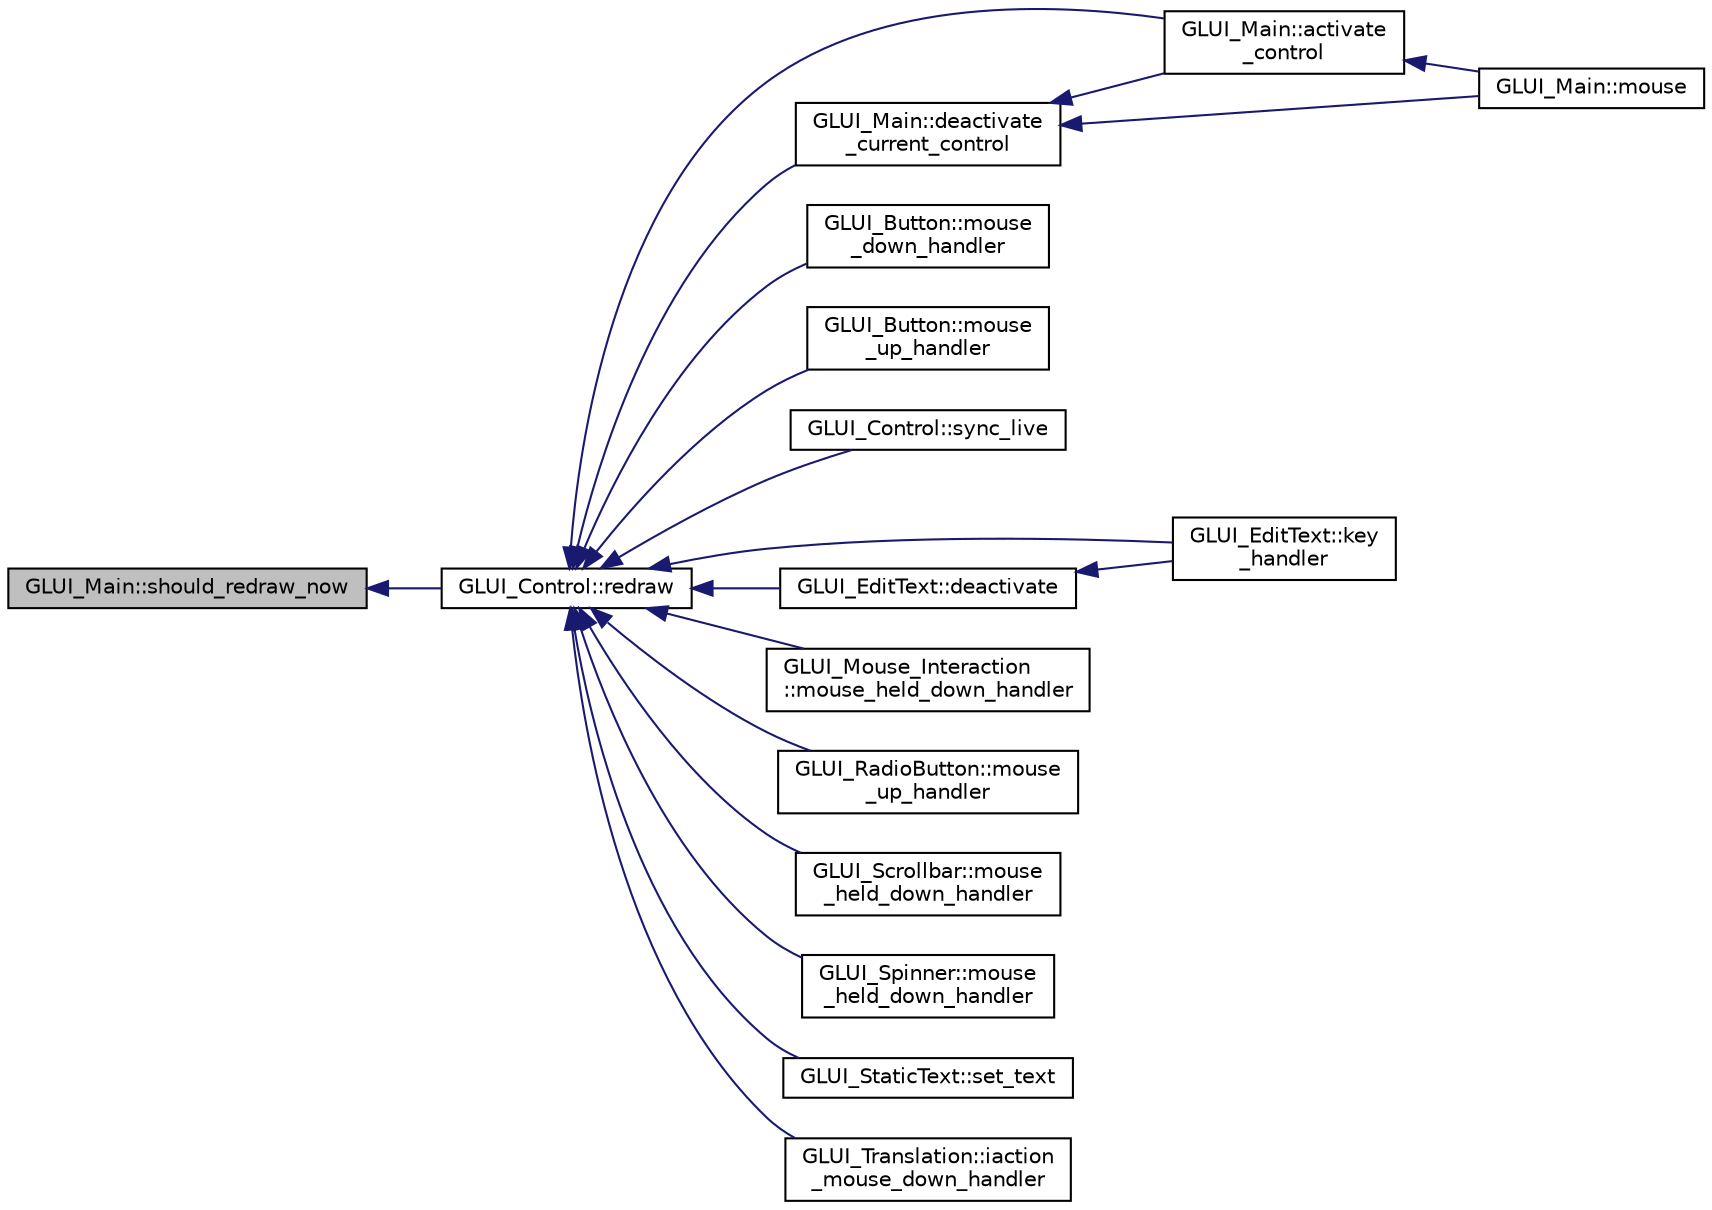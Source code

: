 digraph "GLUI_Main::should_redraw_now"
{
  edge [fontname="Helvetica",fontsize="10",labelfontname="Helvetica",labelfontsize="10"];
  node [fontname="Helvetica",fontsize="10",shape=record];
  rankdir="LR";
  Node1 [label="GLUI_Main::should_redraw_now",height=0.2,width=0.4,color="black", fillcolor="grey75", style="filled", fontcolor="black"];
  Node1 -> Node2 [dir="back",color="midnightblue",fontsize="10",style="solid",fontname="Helvetica"];
  Node2 [label="GLUI_Control::redraw",height=0.2,width=0.4,color="black", fillcolor="white", style="filled",URL="$class_g_l_u_i___control.html#a7777125cd866884377899df625bad6cd"];
  Node2 -> Node3 [dir="back",color="midnightblue",fontsize="10",style="solid",fontname="Helvetica"];
  Node3 [label="GLUI_Main::activate\l_control",height=0.2,width=0.4,color="black", fillcolor="white", style="filled",URL="$class_g_l_u_i___main.html#aafe506d2f17957f0ff81b7168d12428a"];
  Node3 -> Node4 [dir="back",color="midnightblue",fontsize="10",style="solid",fontname="Helvetica"];
  Node4 [label="GLUI_Main::mouse",height=0.2,width=0.4,color="black", fillcolor="white", style="filled",URL="$class_g_l_u_i___main.html#a4fb7819317131b79a65eeb414ab4e43b"];
  Node2 -> Node5 [dir="back",color="midnightblue",fontsize="10",style="solid",fontname="Helvetica"];
  Node5 [label="GLUI_Main::deactivate\l_current_control",height=0.2,width=0.4,color="black", fillcolor="white", style="filled",URL="$class_g_l_u_i___main.html#a819a4700253582ef4a49101c25b3a5a3"];
  Node5 -> Node4 [dir="back",color="midnightblue",fontsize="10",style="solid",fontname="Helvetica"];
  Node5 -> Node3 [dir="back",color="midnightblue",fontsize="10",style="solid",fontname="Helvetica"];
  Node2 -> Node6 [dir="back",color="midnightblue",fontsize="10",style="solid",fontname="Helvetica"];
  Node6 [label="GLUI_Button::mouse\l_down_handler",height=0.2,width=0.4,color="black", fillcolor="white", style="filled",URL="$class_g_l_u_i___button.html#ad049e31e22fddf61df229c6fcef80f27"];
  Node2 -> Node7 [dir="back",color="midnightblue",fontsize="10",style="solid",fontname="Helvetica"];
  Node7 [label="GLUI_Button::mouse\l_up_handler",height=0.2,width=0.4,color="black", fillcolor="white", style="filled",URL="$class_g_l_u_i___button.html#a731c78e9ae9fe92fe5e0eba47fc6c0cf"];
  Node2 -> Node8 [dir="back",color="midnightblue",fontsize="10",style="solid",fontname="Helvetica"];
  Node8 [label="GLUI_Control::sync_live",height=0.2,width=0.4,color="black", fillcolor="white", style="filled",URL="$class_g_l_u_i___control.html#a56a06a9b1272eb0a537ea01a6c002cf8"];
  Node2 -> Node9 [dir="back",color="midnightblue",fontsize="10",style="solid",fontname="Helvetica"];
  Node9 [label="GLUI_EditText::key\l_handler",height=0.2,width=0.4,color="black", fillcolor="white", style="filled",URL="$class_g_l_u_i___edit_text.html#a92fcd78877375cb2bba3b5e9f88635b6"];
  Node2 -> Node10 [dir="back",color="midnightblue",fontsize="10",style="solid",fontname="Helvetica"];
  Node10 [label="GLUI_EditText::deactivate",height=0.2,width=0.4,color="black", fillcolor="white", style="filled",URL="$class_g_l_u_i___edit_text.html#a4a83b7bc0b6d60e4fa0dd797b49255ab"];
  Node10 -> Node9 [dir="back",color="midnightblue",fontsize="10",style="solid",fontname="Helvetica"];
  Node2 -> Node11 [dir="back",color="midnightblue",fontsize="10",style="solid",fontname="Helvetica"];
  Node11 [label="GLUI_Mouse_Interaction\l::mouse_held_down_handler",height=0.2,width=0.4,color="black", fillcolor="white", style="filled",URL="$class_g_l_u_i___mouse___interaction.html#a91bf2ba2ff20dab94ef634e38fbfaa84"];
  Node2 -> Node12 [dir="back",color="midnightblue",fontsize="10",style="solid",fontname="Helvetica"];
  Node12 [label="GLUI_RadioButton::mouse\l_up_handler",height=0.2,width=0.4,color="black", fillcolor="white", style="filled",URL="$class_g_l_u_i___radio_button.html#a2d6e08dc0802146227e8cd4f4d5ef571"];
  Node2 -> Node13 [dir="back",color="midnightblue",fontsize="10",style="solid",fontname="Helvetica"];
  Node13 [label="GLUI_Scrollbar::mouse\l_held_down_handler",height=0.2,width=0.4,color="black", fillcolor="white", style="filled",URL="$class_g_l_u_i___scrollbar.html#a7ab8e938ca0cbd466bf1951afc4397f8"];
  Node2 -> Node14 [dir="back",color="midnightblue",fontsize="10",style="solid",fontname="Helvetica"];
  Node14 [label="GLUI_Spinner::mouse\l_held_down_handler",height=0.2,width=0.4,color="black", fillcolor="white", style="filled",URL="$class_g_l_u_i___spinner.html#aae95829438240c9b6a293905356e322c"];
  Node2 -> Node15 [dir="back",color="midnightblue",fontsize="10",style="solid",fontname="Helvetica"];
  Node15 [label="GLUI_StaticText::set_text",height=0.2,width=0.4,color="black", fillcolor="white", style="filled",URL="$class_g_l_u_i___static_text.html#a2105e6f3f6061ccfaca8a24b2f984291"];
  Node2 -> Node16 [dir="back",color="midnightblue",fontsize="10",style="solid",fontname="Helvetica"];
  Node16 [label="GLUI_Translation::iaction\l_mouse_down_handler",height=0.2,width=0.4,color="black", fillcolor="white", style="filled",URL="$class_g_l_u_i___translation.html#a92ca690a16b858d761aa9e12ac44ec13"];
}
